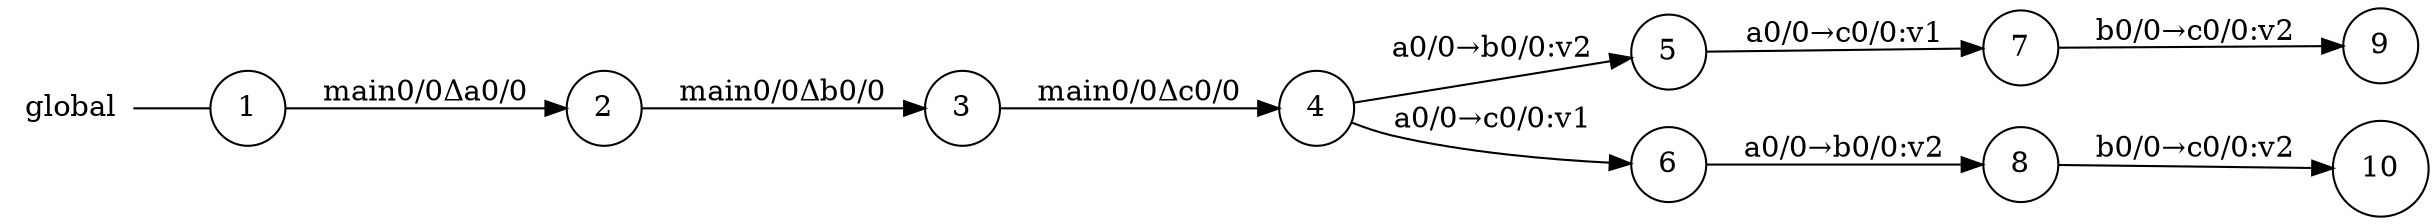 digraph global {
	rankdir="LR";
	n_0 [label="global", shape="plaintext"];
	n_1 [id="5", shape=circle, label="5"];
	n_2 [id="6", shape=circle, label="6"];
	n_3 [id="10", shape=circle, label="10"];
	n_4 [id="1", shape=circle, label="1"];
	n_0 -> n_4 [arrowhead=none];
	n_5 [id="9", shape=circle, label="9"];
	n_6 [id="2", shape=circle, label="2"];
	n_7 [id="8", shape=circle, label="8"];
	n_8 [id="4", shape=circle, label="4"];
	n_9 [id="7", shape=circle, label="7"];
	n_10 [id="3", shape=circle, label="3"];

	n_8 -> n_1 [id="[$e|3]", label="a0/0→b0/0:v2"];
	n_7 -> n_3 [id="[$e|8]", label="b0/0→c0/0:v2"];
	n_10 -> n_8 [id="[$e|2]", label="main0/0Δc0/0"];
	n_2 -> n_7 [id="[$e|6]", label="a0/0→b0/0:v2"];
	n_1 -> n_9 [id="[$e|5]", label="a0/0→c0/0:v1"];
	n_6 -> n_10 [id="[$e|1]", label="main0/0Δb0/0"];
	n_8 -> n_2 [id="[$e|4]", label="a0/0→c0/0:v1"];
	n_4 -> n_6 [id="[$e|0]", label="main0/0Δa0/0"];
	n_9 -> n_5 [id="[$e|7]", label="b0/0→c0/0:v2"];
}
